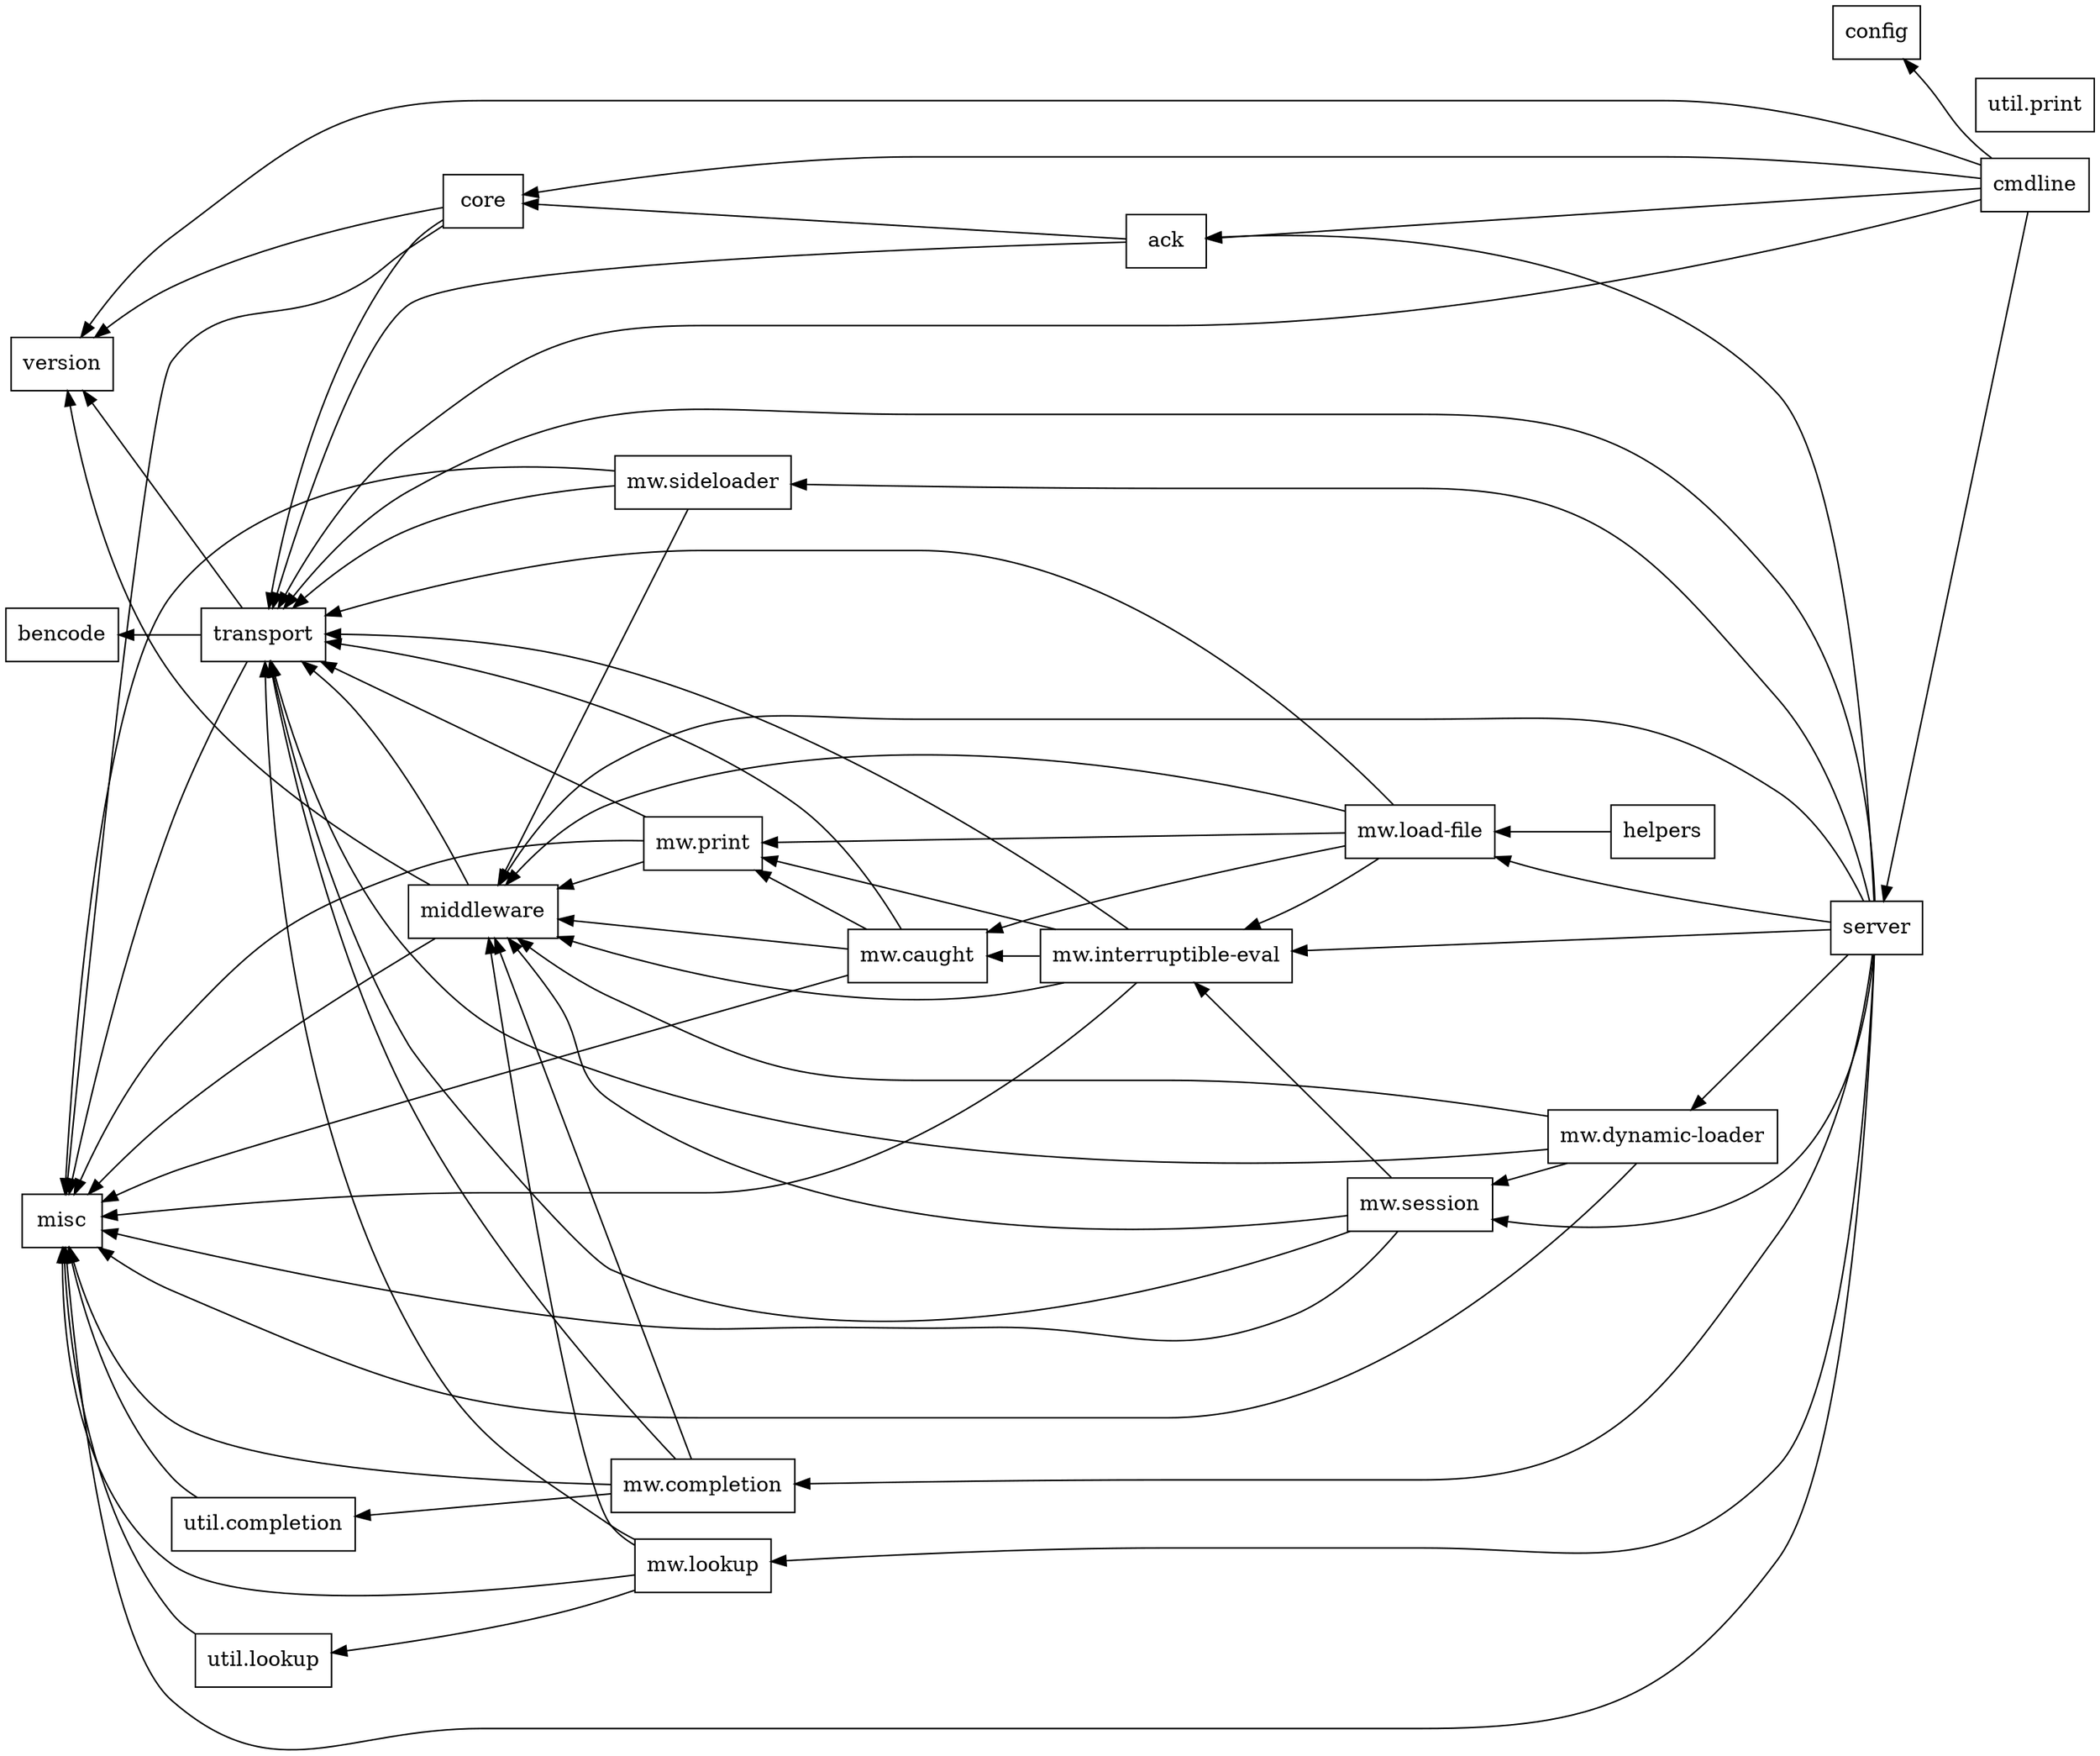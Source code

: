 strict digraph G {

rankdir = RL;

/* here start the interfaces */

node [shape=box];


	bencode;
	config;
	misc;
		version;
			middleware -> { misc, transport, version};

	transport -> {bencode, misc, version};

		

	
	

	helpers -> { "mw.load-file" }
	server -> {ack, middleware, "mw.dynamic-loader", "mw.completion", 
				"mw.interruptible-eval", "mw.load-file", 
				"mw.lookup", "mw.session", "mw.sideloader", misc, transport};



	"util.completion" -> {misc};
	"util.lookup" -> {misc};
	"util.print";

	

	"mw.caught" -> {middleware, "mw.print", misc, transport};
	"mw.completion" -> {"util.completion", middleware, misc, transport};
	"mw.dynamic-loader" -> {middleware, "mw.session", misc, transport};
	"mw.interruptible-eval" -> {middleware, "mw.caught", "mw.print", misc, transport};
	"mw.load-file" -> {middleware, "mw.caught", "mw.interruptible-eval", "mw.print", transport};
	"mw.lookup" -> {middleware, misc, "util.lookup", transport};
	"mw.print" -> {middleware, misc, transport};
	"mw.session" -> {middleware "mw.interruptible-eval", misc, transport};
	"mw.sideloader" -> {middleware, misc, transport};
	

	ack -> {core, transport };

	cmdline -> {config, core, ack, server, transport, version};

	core -> { misc, transport, version };

	
	}


